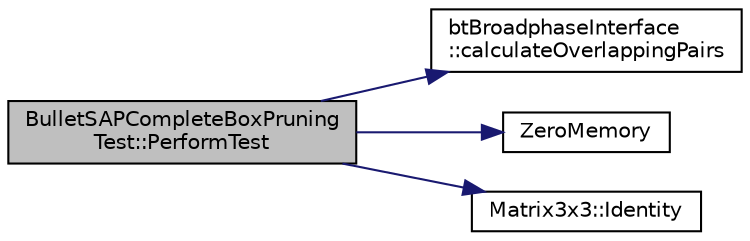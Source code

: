 digraph "BulletSAPCompleteBoxPruningTest::PerformTest"
{
  edge [fontname="Helvetica",fontsize="10",labelfontname="Helvetica",labelfontsize="10"];
  node [fontname="Helvetica",fontsize="10",shape=record];
  rankdir="LR";
  Node1 [label="BulletSAPCompleteBoxPruning\lTest::PerformTest",height=0.2,width=0.4,color="black", fillcolor="grey75", style="filled", fontcolor="black"];
  Node1 -> Node2 [color="midnightblue",fontsize="10",style="solid",fontname="Helvetica"];
  Node2 [label="btBroadphaseInterface\l::calculateOverlappingPairs",height=0.2,width=0.4,color="black", fillcolor="white", style="filled",URL="$classbt_broadphase_interface.html#a27e29cb6fd31e5fe626e7ba973e67ddb",tooltip="calculateOverlappingPairs is optional: incremental algorithms (sweep and prune) might do it during th..."];
  Node1 -> Node3 [color="midnightblue",fontsize="10",style="solid",fontname="Helvetica"];
  Node3 [label="ZeroMemory",height=0.2,width=0.4,color="black", fillcolor="white", style="filled",URL="$_ice_memory_macros_8h.html#a011cbd20694bebb228c76d682b38bdbd"];
  Node1 -> Node4 [color="midnightblue",fontsize="10",style="solid",fontname="Helvetica"];
  Node4 [label="Matrix3x3::Identity",height=0.2,width=0.4,color="black", fillcolor="white", style="filled",URL="$class_matrix3x3.html#adc929f7f8eee58f37fbc29f3eefe3a08",tooltip="Sets the identity matrix. "];
}
